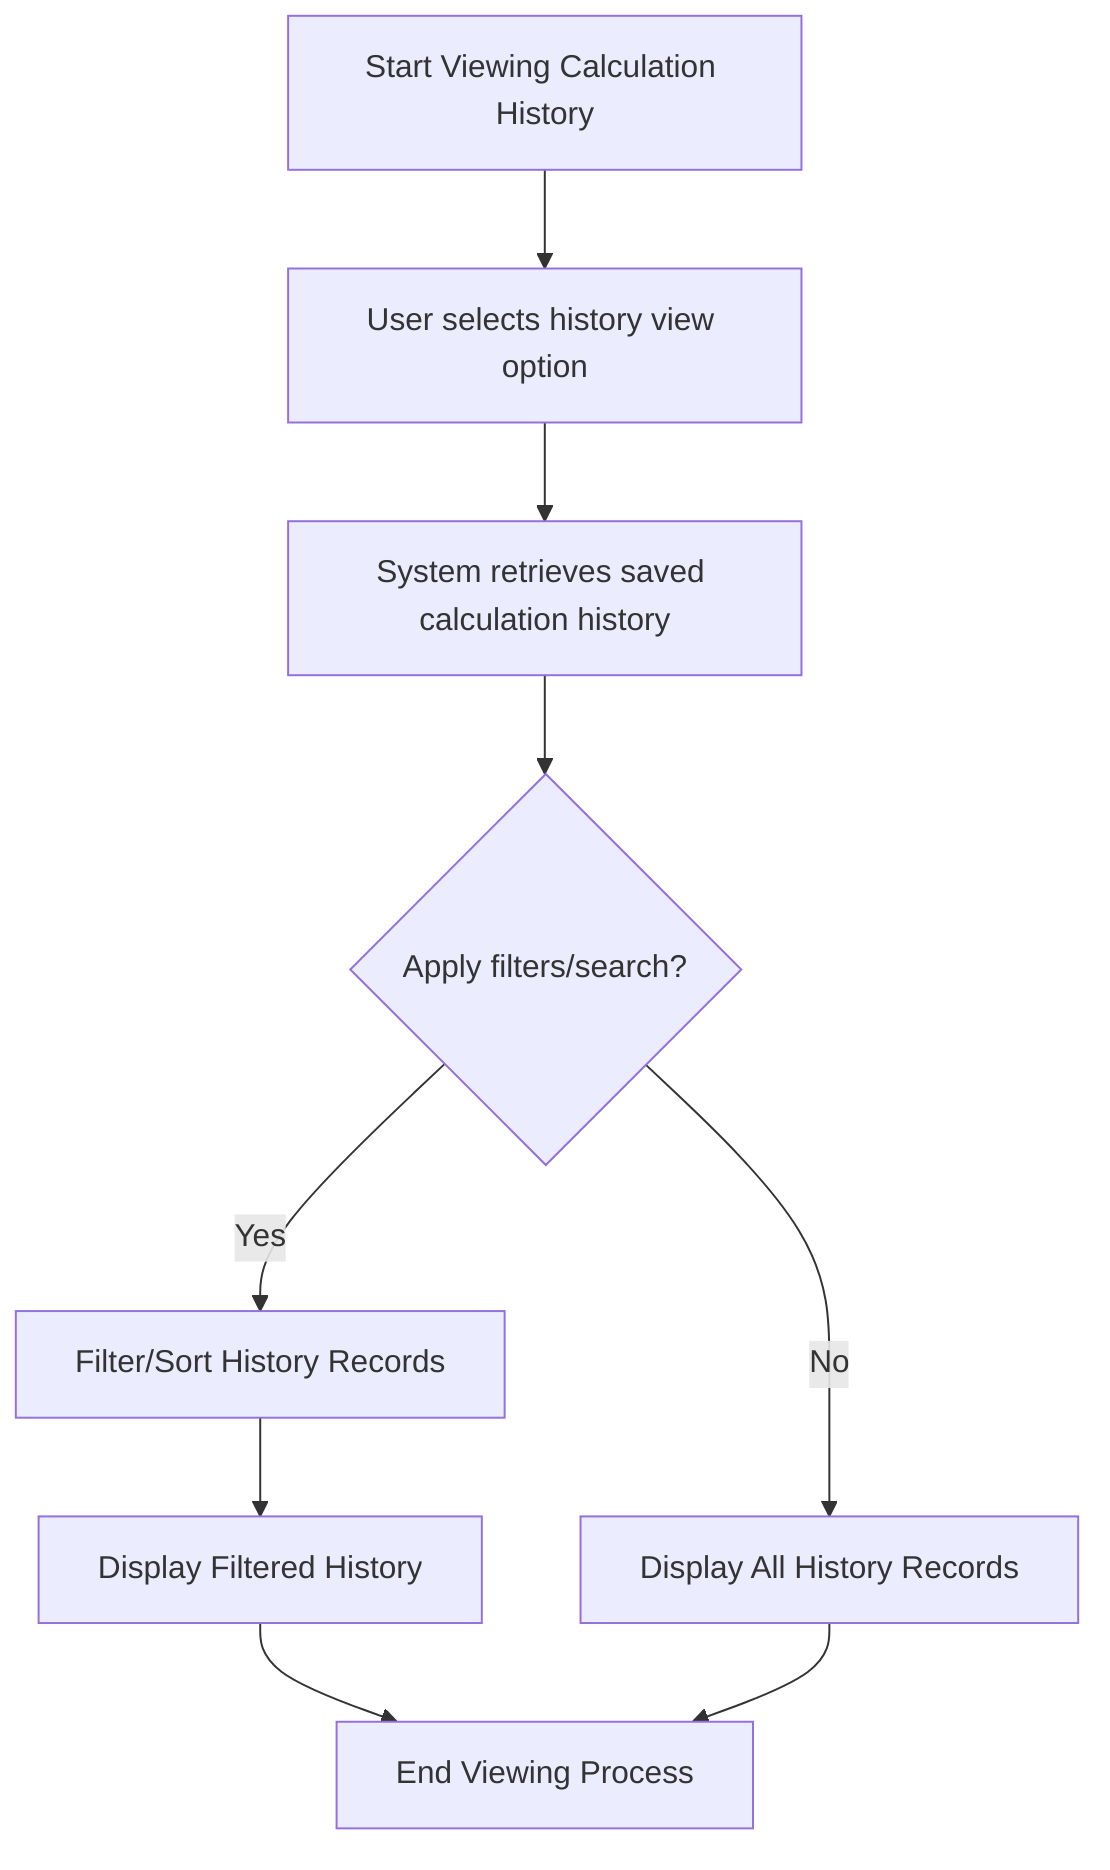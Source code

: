 flowchart TD
    A[Start Viewing Calculation History] --> B[User selects history view option]
    B --> C[System retrieves saved calculation history]
    C --> D{Apply filters/search?}
    D -- Yes --> E[Filter/Sort History Records]
    E --> F[Display Filtered History]
    D -- No --> G[Display All History Records]
    F --> H[End Viewing Process]
    G --> H